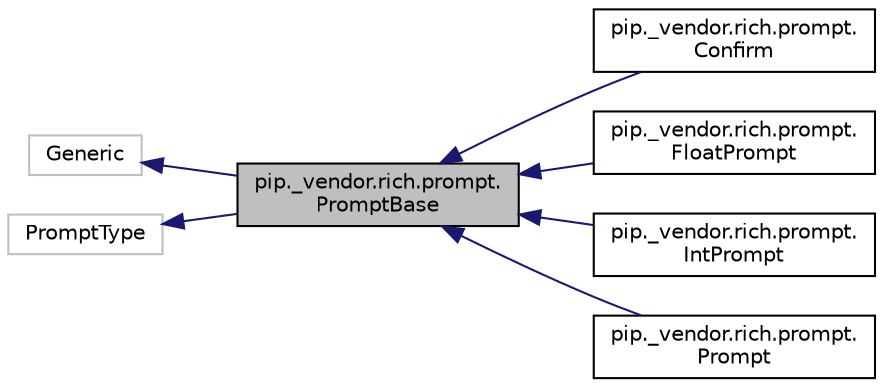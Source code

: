 digraph "pip._vendor.rich.prompt.PromptBase"
{
 // LATEX_PDF_SIZE
  edge [fontname="Helvetica",fontsize="10",labelfontname="Helvetica",labelfontsize="10"];
  node [fontname="Helvetica",fontsize="10",shape=record];
  rankdir="LR";
  Node1 [label="pip._vendor.rich.prompt.\lPromptBase",height=0.2,width=0.4,color="black", fillcolor="grey75", style="filled", fontcolor="black",tooltip=" "];
  Node2 -> Node1 [dir="back",color="midnightblue",fontsize="10",style="solid"];
  Node2 [label="Generic",height=0.2,width=0.4,color="grey75", fillcolor="white", style="filled",tooltip=" "];
  Node3 -> Node1 [dir="back",color="midnightblue",fontsize="10",style="solid"];
  Node3 [label="PromptType",height=0.2,width=0.4,color="grey75", fillcolor="white", style="filled",tooltip=" "];
  Node1 -> Node4 [dir="back",color="midnightblue",fontsize="10",style="solid"];
  Node4 [label="pip._vendor.rich.prompt.\lConfirm",height=0.2,width=0.4,color="black", fillcolor="white", style="filled",URL="$classpip_1_1__vendor_1_1rich_1_1prompt_1_1Confirm.html",tooltip=" "];
  Node1 -> Node5 [dir="back",color="midnightblue",fontsize="10",style="solid"];
  Node5 [label="pip._vendor.rich.prompt.\lFloatPrompt",height=0.2,width=0.4,color="black", fillcolor="white", style="filled",URL="$classpip_1_1__vendor_1_1rich_1_1prompt_1_1FloatPrompt.html",tooltip=" "];
  Node1 -> Node6 [dir="back",color="midnightblue",fontsize="10",style="solid"];
  Node6 [label="pip._vendor.rich.prompt.\lIntPrompt",height=0.2,width=0.4,color="black", fillcolor="white", style="filled",URL="$classpip_1_1__vendor_1_1rich_1_1prompt_1_1IntPrompt.html",tooltip=" "];
  Node1 -> Node7 [dir="back",color="midnightblue",fontsize="10",style="solid"];
  Node7 [label="pip._vendor.rich.prompt.\lPrompt",height=0.2,width=0.4,color="black", fillcolor="white", style="filled",URL="$classpip_1_1__vendor_1_1rich_1_1prompt_1_1Prompt.html",tooltip=" "];
}
